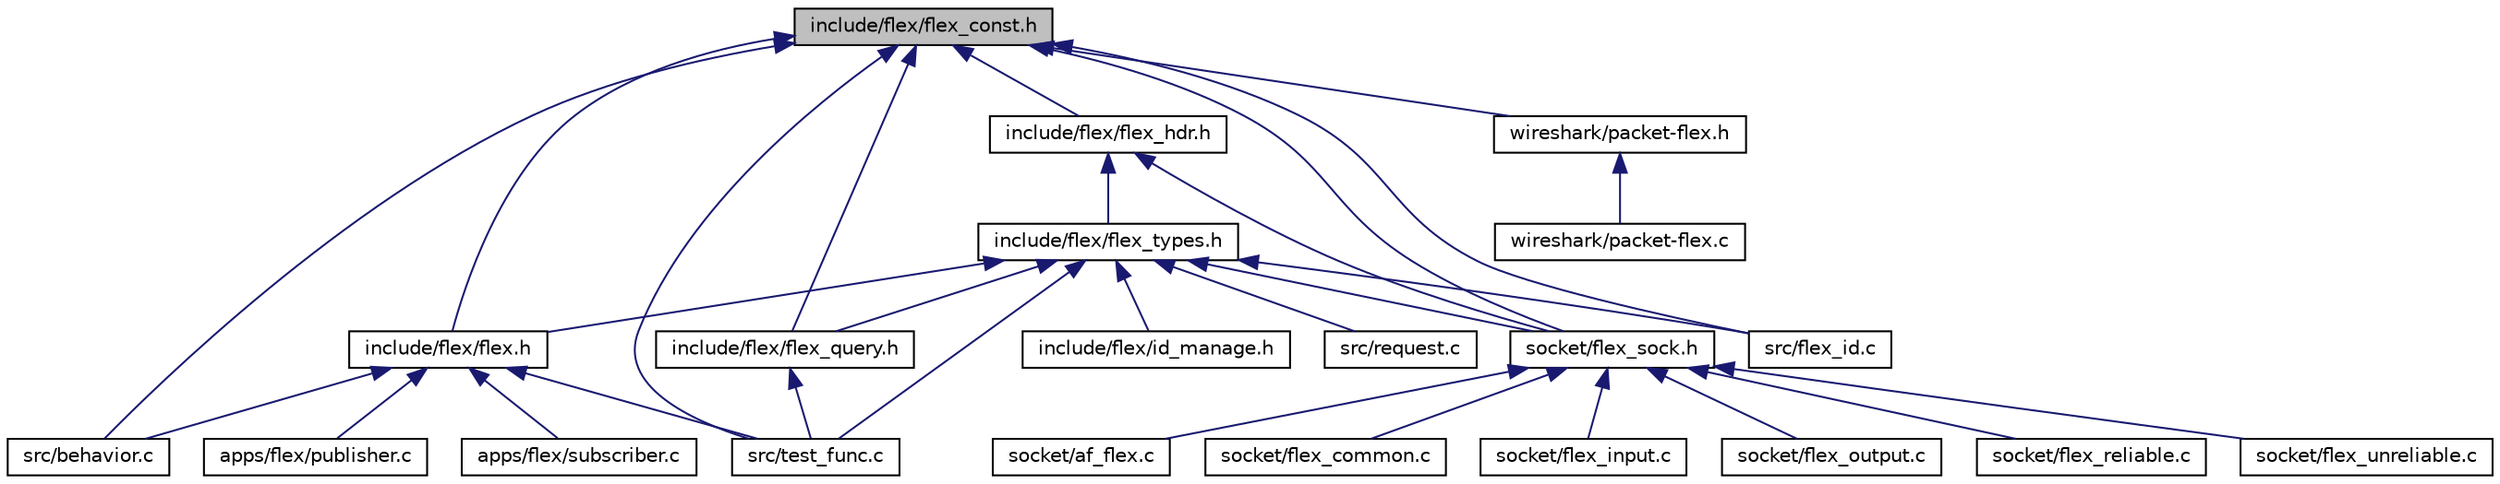 digraph "include/flex/flex_const.h"
{
  edge [fontname="Helvetica",fontsize="10",labelfontname="Helvetica",labelfontsize="10"];
  node [fontname="Helvetica",fontsize="10",shape=record];
  Node1 [label="include/flex/flex_const.h",height=0.2,width=0.4,color="black", fillcolor="grey75", style="filled", fontcolor="black"];
  Node1 -> Node2 [dir="back",color="midnightblue",fontsize="10",style="solid"];
  Node2 [label="include/flex/flex.h",height=0.2,width=0.4,color="black", fillcolor="white", style="filled",URL="$flex_8h.html"];
  Node2 -> Node3 [dir="back",color="midnightblue",fontsize="10",style="solid"];
  Node3 [label="apps/flex/publisher.c",height=0.2,width=0.4,color="black", fillcolor="white", style="filled",URL="$publisher_8c.html"];
  Node2 -> Node4 [dir="back",color="midnightblue",fontsize="10",style="solid"];
  Node4 [label="apps/flex/subscriber.c",height=0.2,width=0.4,color="black", fillcolor="white", style="filled",URL="$subscriber_8c.html"];
  Node2 -> Node5 [dir="back",color="midnightblue",fontsize="10",style="solid"];
  Node5 [label="src/behavior.c",height=0.2,width=0.4,color="black", fillcolor="white", style="filled",URL="$behavior_8c.html",tooltip="This file is to define the interface for the application layer. "];
  Node2 -> Node6 [dir="back",color="midnightblue",fontsize="10",style="solid"];
  Node6 [label="src/test_func.c",height=0.2,width=0.4,color="black", fillcolor="white", style="filled",URL="$test__func_8c.html"];
  Node1 -> Node7 [dir="back",color="midnightblue",fontsize="10",style="solid"];
  Node7 [label="include/flex/flex_hdr.h",height=0.2,width=0.4,color="black", fillcolor="white", style="filled",URL="$flex__hdr_8h.html"];
  Node7 -> Node8 [dir="back",color="midnightblue",fontsize="10",style="solid"];
  Node8 [label="include/flex/flex_types.h",height=0.2,width=0.4,color="black", fillcolor="white", style="filled",URL="$flex__types_8h.html"];
  Node8 -> Node2 [dir="back",color="midnightblue",fontsize="10",style="solid"];
  Node8 -> Node9 [dir="back",color="midnightblue",fontsize="10",style="solid"];
  Node9 [label="include/flex/flex_query.h",height=0.2,width=0.4,color="black", fillcolor="white", style="filled",URL="$flex__query_8h.html"];
  Node9 -> Node6 [dir="back",color="midnightblue",fontsize="10",style="solid"];
  Node8 -> Node10 [dir="back",color="midnightblue",fontsize="10",style="solid"];
  Node10 [label="include/flex/id_manage.h",height=0.2,width=0.4,color="black", fillcolor="white", style="filled",URL="$id__manage_8h.html"];
  Node8 -> Node11 [dir="back",color="midnightblue",fontsize="10",style="solid"];
  Node11 [label="socket/flex_sock.h",height=0.2,width=0.4,color="black", fillcolor="white", style="filled",URL="$flex__sock_8h.html",tooltip="This file contains the data structures and the signature of functions for Flex socket. "];
  Node11 -> Node12 [dir="back",color="midnightblue",fontsize="10",style="solid"];
  Node12 [label="socket/af_flex.c",height=0.2,width=0.4,color="black", fillcolor="white", style="filled",URL="$af__flex_8c.html"];
  Node11 -> Node13 [dir="back",color="midnightblue",fontsize="10",style="solid"];
  Node13 [label="socket/flex_common.c",height=0.2,width=0.4,color="black", fillcolor="white", style="filled",URL="$flex__common_8c.html"];
  Node11 -> Node14 [dir="back",color="midnightblue",fontsize="10",style="solid"];
  Node14 [label="socket/flex_input.c",height=0.2,width=0.4,color="black", fillcolor="white", style="filled",URL="$flex__input_8c.html"];
  Node11 -> Node15 [dir="back",color="midnightblue",fontsize="10",style="solid"];
  Node15 [label="socket/flex_output.c",height=0.2,width=0.4,color="black", fillcolor="white", style="filled",URL="$flex__output_8c.html"];
  Node11 -> Node16 [dir="back",color="midnightblue",fontsize="10",style="solid"];
  Node16 [label="socket/flex_reliable.c",height=0.2,width=0.4,color="black", fillcolor="white", style="filled",URL="$flex__reliable_8c.html"];
  Node11 -> Node17 [dir="back",color="midnightblue",fontsize="10",style="solid"];
  Node17 [label="socket/flex_unreliable.c",height=0.2,width=0.4,color="black", fillcolor="white", style="filled",URL="$flex__unreliable_8c.html"];
  Node8 -> Node18 [dir="back",color="midnightblue",fontsize="10",style="solid"];
  Node18 [label="src/flex_id.c",height=0.2,width=0.4,color="black", fillcolor="white", style="filled",URL="$flex__id_8c.html"];
  Node8 -> Node19 [dir="back",color="midnightblue",fontsize="10",style="solid"];
  Node19 [label="src/request.c",height=0.2,width=0.4,color="black", fillcolor="white", style="filled",URL="$request_8c.html"];
  Node8 -> Node6 [dir="back",color="midnightblue",fontsize="10",style="solid"];
  Node7 -> Node11 [dir="back",color="midnightblue",fontsize="10",style="solid"];
  Node1 -> Node9 [dir="back",color="midnightblue",fontsize="10",style="solid"];
  Node1 -> Node11 [dir="back",color="midnightblue",fontsize="10",style="solid"];
  Node1 -> Node5 [dir="back",color="midnightblue",fontsize="10",style="solid"];
  Node1 -> Node18 [dir="back",color="midnightblue",fontsize="10",style="solid"];
  Node1 -> Node6 [dir="back",color="midnightblue",fontsize="10",style="solid"];
  Node1 -> Node20 [dir="back",color="midnightblue",fontsize="10",style="solid"];
  Node20 [label="wireshark/packet-flex.h",height=0.2,width=0.4,color="black", fillcolor="white", style="filled",URL="$packet-flex_8h.html"];
  Node20 -> Node21 [dir="back",color="midnightblue",fontsize="10",style="solid"];
  Node21 [label="wireshark/packet-flex.c",height=0.2,width=0.4,color="black", fillcolor="white", style="filled",URL="$packet-flex_8c.html"];
}
